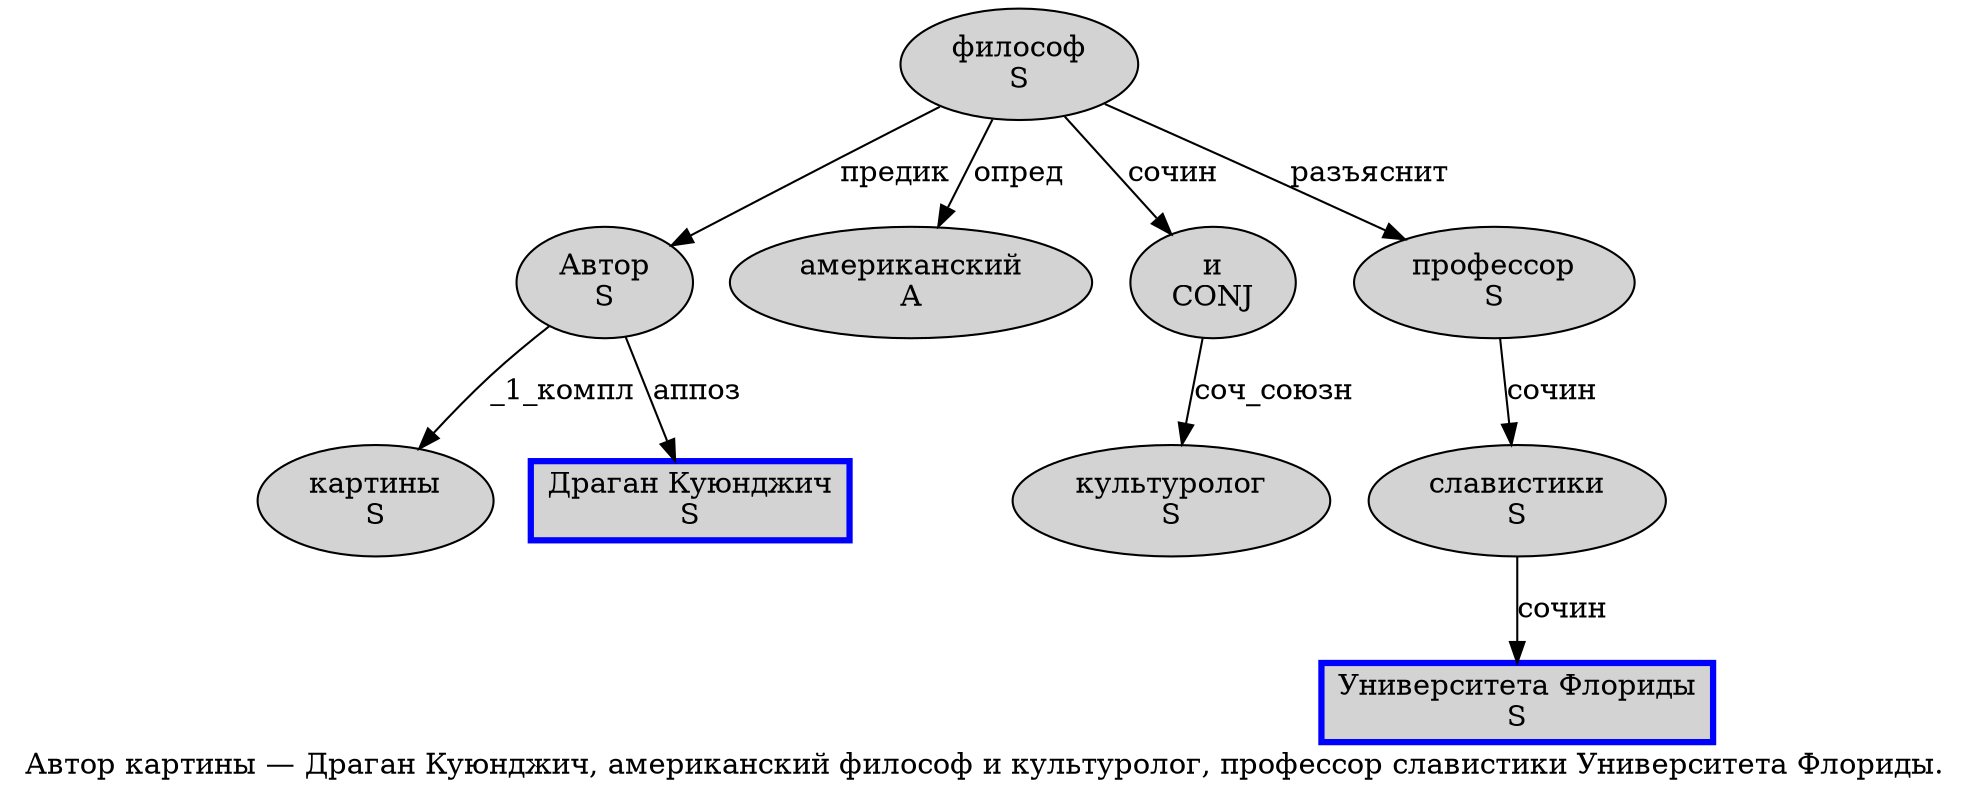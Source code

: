 digraph SENTENCE_1309 {
	graph [label="Автор картины — Драган Куюнджич, американский философ и культуролог, профессор славистики Университета Флориды."]
	node [style=filled]
		0 [label="Автор
S" color="" fillcolor=lightgray penwidth=1 shape=ellipse]
		1 [label="картины
S" color="" fillcolor=lightgray penwidth=1 shape=ellipse]
		3 [label="Драган Куюнджич
S" color=blue fillcolor=lightgray penwidth=3 shape=box]
		5 [label="американский
A" color="" fillcolor=lightgray penwidth=1 shape=ellipse]
		6 [label="философ
S" color="" fillcolor=lightgray penwidth=1 shape=ellipse]
		7 [label="и
CONJ" color="" fillcolor=lightgray penwidth=1 shape=ellipse]
		8 [label="культуролог
S" color="" fillcolor=lightgray penwidth=1 shape=ellipse]
		10 [label="профессор
S" color="" fillcolor=lightgray penwidth=1 shape=ellipse]
		11 [label="славистики
S" color="" fillcolor=lightgray penwidth=1 shape=ellipse]
		12 [label="Университета Флориды
S" color=blue fillcolor=lightgray penwidth=3 shape=box]
			0 -> 1 [label="_1_компл"]
			0 -> 3 [label="аппоз"]
			11 -> 12 [label="сочин"]
			6 -> 0 [label="предик"]
			6 -> 5 [label="опред"]
			6 -> 7 [label="сочин"]
			6 -> 10 [label="разъяснит"]
			7 -> 8 [label="соч_союзн"]
			10 -> 11 [label="сочин"]
}